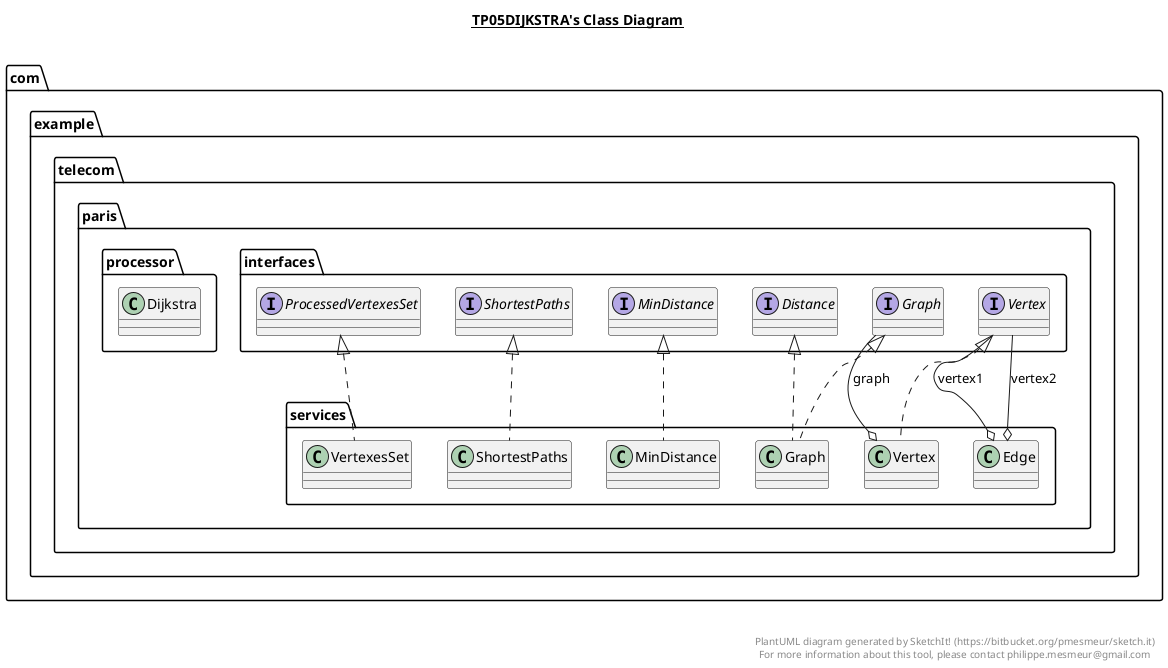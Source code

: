 @startuml

title __TP05DIJKSTRA's Class Diagram__\n

  namespace com.example.telecom.paris {
    namespace interfaces {
      interface com.example.telecom.paris.interfaces.Distance {
      }
    }
  }
  

  namespace com.example.telecom.paris {
    namespace interfaces {
      interface com.example.telecom.paris.interfaces.Graph {
      }
    }
  }
  

  namespace com.example.telecom.paris {
    namespace interfaces {
      interface com.example.telecom.paris.interfaces.MinDistance {
      }
    }
  }
  

  namespace com.example.telecom.paris {
    namespace interfaces {
      interface com.example.telecom.paris.interfaces.ProcessedVertexesSet {
      }
    }
  }
  

  namespace com.example.telecom.paris {
    namespace interfaces {
      interface com.example.telecom.paris.interfaces.ShortestPaths {
      }
    }
  }
  

  namespace com.example.telecom.paris {
    namespace interfaces {
      interface com.example.telecom.paris.interfaces.Vertex {
      }
    }
  }
  

  namespace com.example.telecom.paris {
    namespace processor {
      class com.example.telecom.paris.processor.Dijkstra {
      }
    }
  }
  

  namespace com.example.telecom.paris {
    namespace services {
      class com.example.telecom.paris.services.Edge {
      }
    }
  }
  

  namespace com.example.telecom.paris {
    namespace services {
      class com.example.telecom.paris.services.Graph {
      }
    }
  }
  

  namespace com.example.telecom.paris {
    namespace services {
      class com.example.telecom.paris.services.MinDistance {
      }
    }
  }
  

  namespace com.example.telecom.paris {
    namespace services {
      class com.example.telecom.paris.services.ShortestPaths {
      }
    }
  }
  

  namespace com.example.telecom.paris {
    namespace services {
      class com.example.telecom.paris.services.Vertex {
      }
    }
  }
  

  namespace com.example.telecom.paris {
    namespace services {
      class com.example.telecom.paris.services.VertexesSet {
      }
    }
  }
  

  com.example.telecom.paris.services.Edge o-- com.example.telecom.paris.interfaces.Vertex : vertex1
  com.example.telecom.paris.services.Edge o-- com.example.telecom.paris.interfaces.Vertex : vertex2
  com.example.telecom.paris.services.Graph .up.|> com.example.telecom.paris.interfaces.Distance
  com.example.telecom.paris.services.Graph .up.|> com.example.telecom.paris.interfaces.Graph
  com.example.telecom.paris.services.MinDistance .up.|> com.example.telecom.paris.interfaces.MinDistance
  com.example.telecom.paris.services.ShortestPaths .up.|> com.example.telecom.paris.interfaces.ShortestPaths
  com.example.telecom.paris.services.Vertex .up.|> com.example.telecom.paris.interfaces.Vertex
  com.example.telecom.paris.services.Vertex o-- com.example.telecom.paris.interfaces.Graph : graph
  com.example.telecom.paris.services.VertexesSet .up.|> com.example.telecom.paris.interfaces.ProcessedVertexesSet


right footer


PlantUML diagram generated by SketchIt! (https://bitbucket.org/pmesmeur/sketch.it)
For more information about this tool, please contact philippe.mesmeur@gmail.com
endfooter

@enduml
